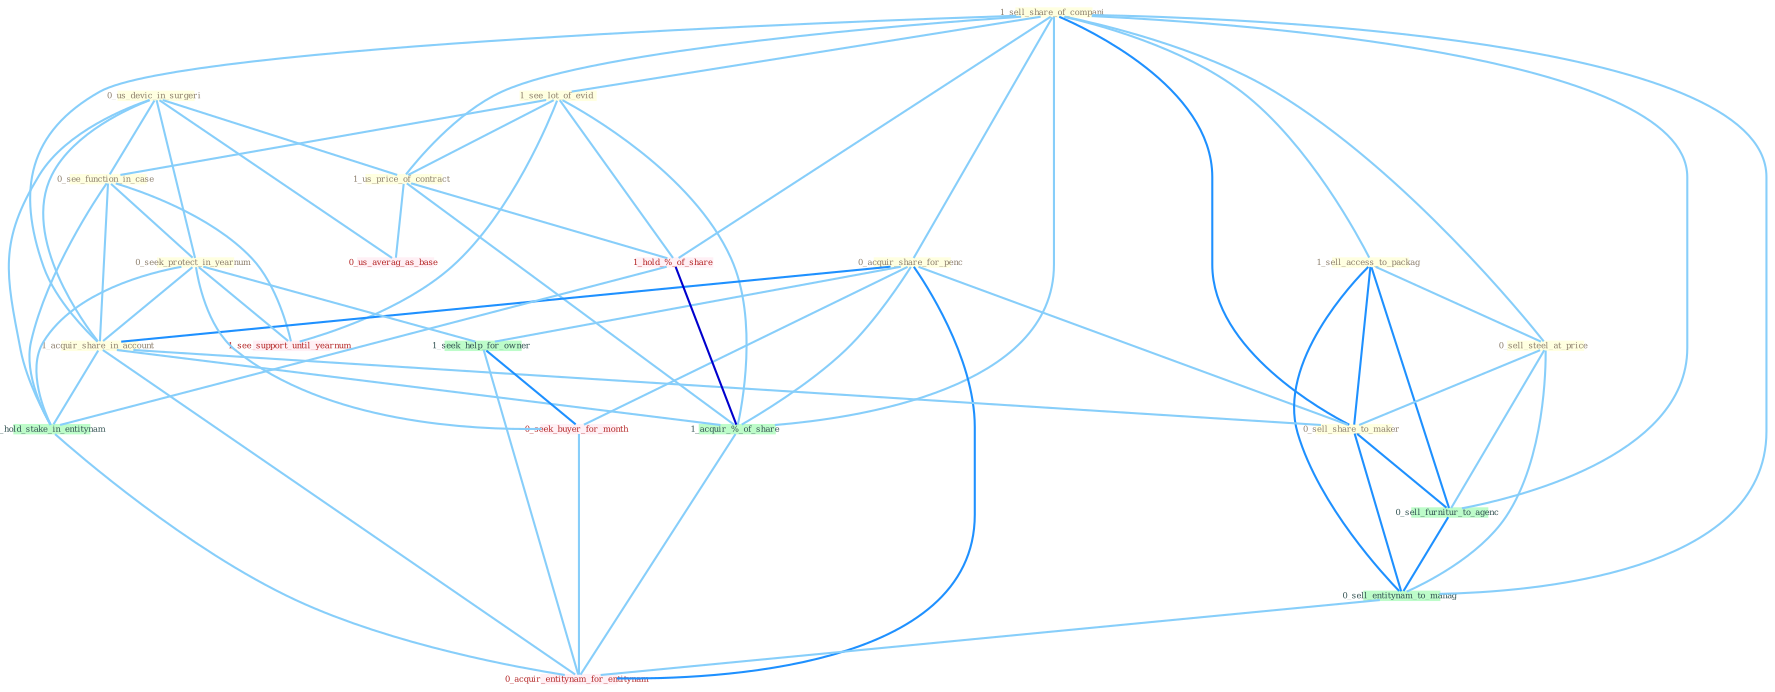 Graph G{ 
    node
    [shape=polygon,style=filled,width=.5,height=.06,color="#BDFCC9",fixedsize=true,fontsize=4,
    fontcolor="#2f4f4f"];
    {node
    [color="#ffffe0", fontcolor="#8b7d6b"] "1_sell_share_of_compani " "0_us_devic_in_surgeri " "1_see_lot_of_evid " "0_see_function_in_case " "1_us_price_of_contract " "0_acquir_share_for_penc " "0_seek_protect_in_yearnum " "1_sell_access_to_packag " "1_acquir_share_in_account " "0_sell_steel_at_price " "0_sell_share_to_maker "}
{node [color="#fff0f5", fontcolor="#b22222"] "1_hold_%_of_share " "0_seek_buyer_for_month " "1_see_support_until_yearnum " "0_us_averag_as_base " "0_acquir_entitynam_for_entitynam "}
edge [color="#B0E2FF"];

	"1_sell_share_of_compani " -- "1_see_lot_of_evid " [w="1", color="#87cefa" ];
	"1_sell_share_of_compani " -- "1_us_price_of_contract " [w="1", color="#87cefa" ];
	"1_sell_share_of_compani " -- "0_acquir_share_for_penc " [w="1", color="#87cefa" ];
	"1_sell_share_of_compani " -- "1_sell_access_to_packag " [w="1", color="#87cefa" ];
	"1_sell_share_of_compani " -- "1_acquir_share_in_account " [w="1", color="#87cefa" ];
	"1_sell_share_of_compani " -- "0_sell_steel_at_price " [w="1", color="#87cefa" ];
	"1_sell_share_of_compani " -- "0_sell_share_to_maker " [w="2", color="#1e90ff" , len=0.8];
	"1_sell_share_of_compani " -- "1_hold_%_of_share " [w="1", color="#87cefa" ];
	"1_sell_share_of_compani " -- "1_acquir_%_of_share " [w="1", color="#87cefa" ];
	"1_sell_share_of_compani " -- "0_sell_furnitur_to_agenc " [w="1", color="#87cefa" ];
	"1_sell_share_of_compani " -- "0_sell_entitynam_to_manag " [w="1", color="#87cefa" ];
	"0_us_devic_in_surgeri " -- "0_see_function_in_case " [w="1", color="#87cefa" ];
	"0_us_devic_in_surgeri " -- "1_us_price_of_contract " [w="1", color="#87cefa" ];
	"0_us_devic_in_surgeri " -- "0_seek_protect_in_yearnum " [w="1", color="#87cefa" ];
	"0_us_devic_in_surgeri " -- "1_acquir_share_in_account " [w="1", color="#87cefa" ];
	"0_us_devic_in_surgeri " -- "1_hold_stake_in_entitynam " [w="1", color="#87cefa" ];
	"0_us_devic_in_surgeri " -- "0_us_averag_as_base " [w="1", color="#87cefa" ];
	"1_see_lot_of_evid " -- "0_see_function_in_case " [w="1", color="#87cefa" ];
	"1_see_lot_of_evid " -- "1_us_price_of_contract " [w="1", color="#87cefa" ];
	"1_see_lot_of_evid " -- "1_hold_%_of_share " [w="1", color="#87cefa" ];
	"1_see_lot_of_evid " -- "1_acquir_%_of_share " [w="1", color="#87cefa" ];
	"1_see_lot_of_evid " -- "1_see_support_until_yearnum " [w="1", color="#87cefa" ];
	"0_see_function_in_case " -- "0_seek_protect_in_yearnum " [w="1", color="#87cefa" ];
	"0_see_function_in_case " -- "1_acquir_share_in_account " [w="1", color="#87cefa" ];
	"0_see_function_in_case " -- "1_hold_stake_in_entitynam " [w="1", color="#87cefa" ];
	"0_see_function_in_case " -- "1_see_support_until_yearnum " [w="1", color="#87cefa" ];
	"1_us_price_of_contract " -- "1_hold_%_of_share " [w="1", color="#87cefa" ];
	"1_us_price_of_contract " -- "1_acquir_%_of_share " [w="1", color="#87cefa" ];
	"1_us_price_of_contract " -- "0_us_averag_as_base " [w="1", color="#87cefa" ];
	"0_acquir_share_for_penc " -- "1_acquir_share_in_account " [w="2", color="#1e90ff" , len=0.8];
	"0_acquir_share_for_penc " -- "0_sell_share_to_maker " [w="1", color="#87cefa" ];
	"0_acquir_share_for_penc " -- "1_seek_help_for_owner " [w="1", color="#87cefa" ];
	"0_acquir_share_for_penc " -- "0_seek_buyer_for_month " [w="1", color="#87cefa" ];
	"0_acquir_share_for_penc " -- "1_acquir_%_of_share " [w="1", color="#87cefa" ];
	"0_acquir_share_for_penc " -- "0_acquir_entitynam_for_entitynam " [w="2", color="#1e90ff" , len=0.8];
	"0_seek_protect_in_yearnum " -- "1_acquir_share_in_account " [w="1", color="#87cefa" ];
	"0_seek_protect_in_yearnum " -- "1_hold_stake_in_entitynam " [w="1", color="#87cefa" ];
	"0_seek_protect_in_yearnum " -- "1_seek_help_for_owner " [w="1", color="#87cefa" ];
	"0_seek_protect_in_yearnum " -- "0_seek_buyer_for_month " [w="1", color="#87cefa" ];
	"0_seek_protect_in_yearnum " -- "1_see_support_until_yearnum " [w="1", color="#87cefa" ];
	"1_sell_access_to_packag " -- "0_sell_steel_at_price " [w="1", color="#87cefa" ];
	"1_sell_access_to_packag " -- "0_sell_share_to_maker " [w="2", color="#1e90ff" , len=0.8];
	"1_sell_access_to_packag " -- "0_sell_furnitur_to_agenc " [w="2", color="#1e90ff" , len=0.8];
	"1_sell_access_to_packag " -- "0_sell_entitynam_to_manag " [w="2", color="#1e90ff" , len=0.8];
	"1_acquir_share_in_account " -- "0_sell_share_to_maker " [w="1", color="#87cefa" ];
	"1_acquir_share_in_account " -- "1_hold_stake_in_entitynam " [w="1", color="#87cefa" ];
	"1_acquir_share_in_account " -- "1_acquir_%_of_share " [w="1", color="#87cefa" ];
	"1_acquir_share_in_account " -- "0_acquir_entitynam_for_entitynam " [w="1", color="#87cefa" ];
	"0_sell_steel_at_price " -- "0_sell_share_to_maker " [w="1", color="#87cefa" ];
	"0_sell_steel_at_price " -- "0_sell_furnitur_to_agenc " [w="1", color="#87cefa" ];
	"0_sell_steel_at_price " -- "0_sell_entitynam_to_manag " [w="1", color="#87cefa" ];
	"0_sell_share_to_maker " -- "0_sell_furnitur_to_agenc " [w="2", color="#1e90ff" , len=0.8];
	"0_sell_share_to_maker " -- "0_sell_entitynam_to_manag " [w="2", color="#1e90ff" , len=0.8];
	"1_hold_%_of_share " -- "1_hold_stake_in_entitynam " [w="1", color="#87cefa" ];
	"1_hold_%_of_share " -- "1_acquir_%_of_share " [w="3", color="#0000cd" , len=0.6];
	"1_hold_stake_in_entitynam " -- "0_acquir_entitynam_for_entitynam " [w="1", color="#87cefa" ];
	"1_seek_help_for_owner " -- "0_seek_buyer_for_month " [w="2", color="#1e90ff" , len=0.8];
	"1_seek_help_for_owner " -- "0_acquir_entitynam_for_entitynam " [w="1", color="#87cefa" ];
	"0_seek_buyer_for_month " -- "0_acquir_entitynam_for_entitynam " [w="1", color="#87cefa" ];
	"1_acquir_%_of_share " -- "0_acquir_entitynam_for_entitynam " [w="1", color="#87cefa" ];
	"0_sell_furnitur_to_agenc " -- "0_sell_entitynam_to_manag " [w="2", color="#1e90ff" , len=0.8];
	"0_sell_entitynam_to_manag " -- "0_acquir_entitynam_for_entitynam " [w="1", color="#87cefa" ];
}